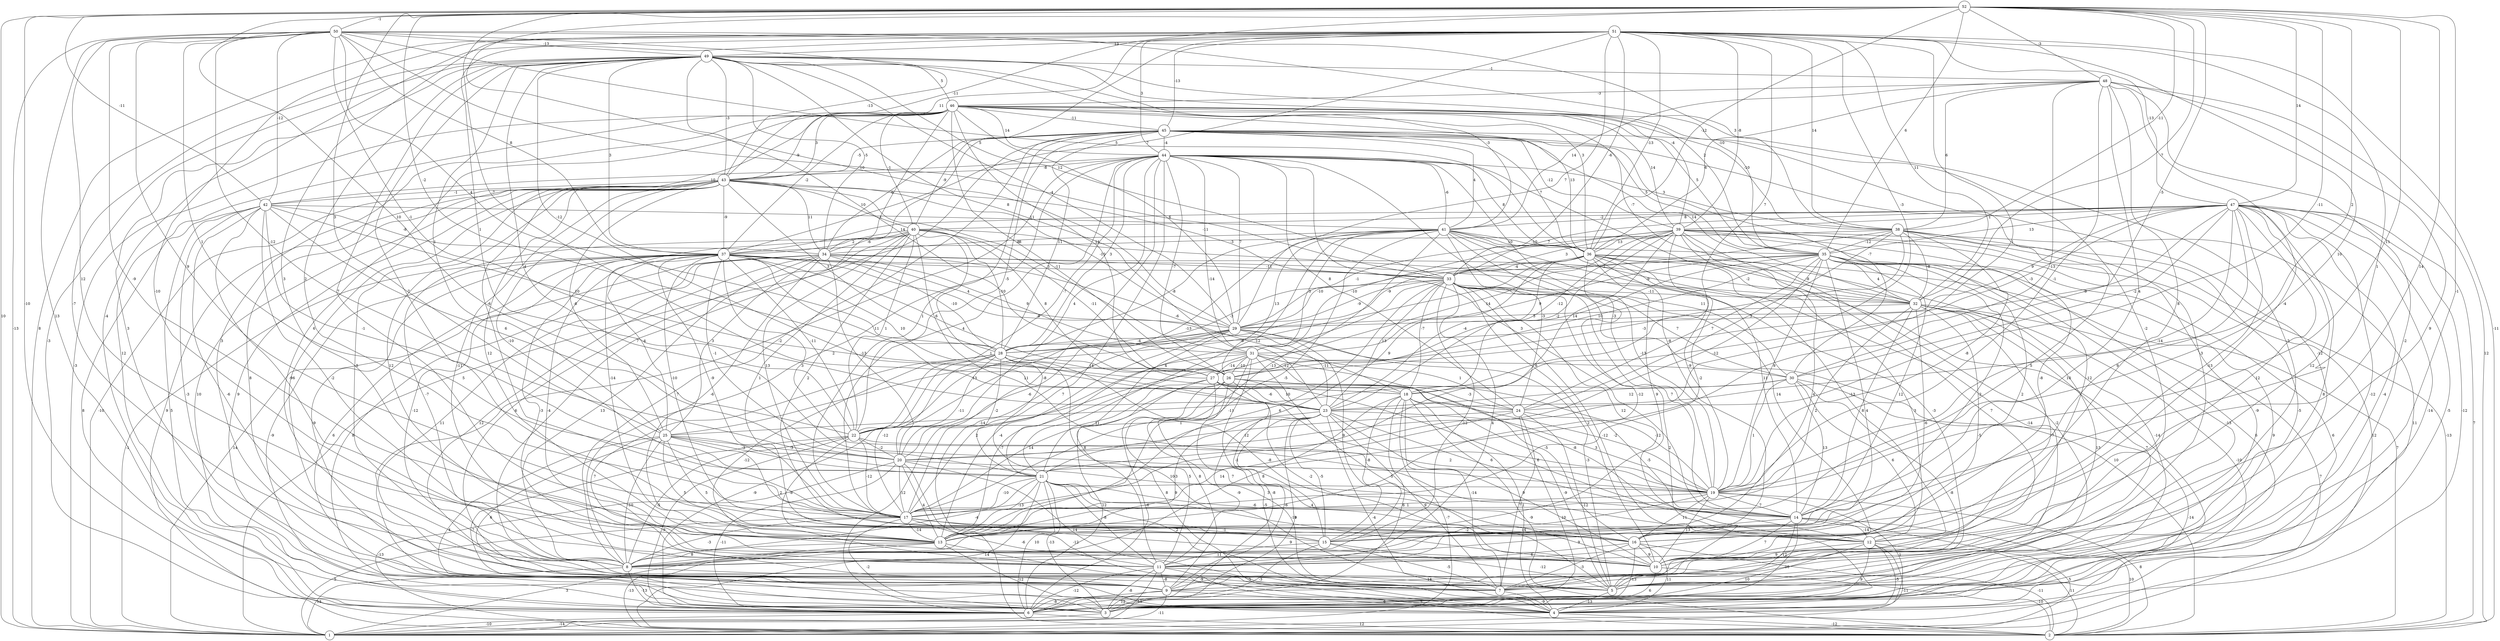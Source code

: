 graph { 
	 fontname="Helvetica,Arial,sans-serif" 
	 node [shape = circle]; 
	 52 -- 1 [label = "10"];
	 52 -- 5 [label = "-1"];
	 52 -- 6 [label = "-10"];
	 52 -- 16 [label = "14"];
	 52 -- 18 [label = "-7"];
	 52 -- 19 [label = "11"];
	 52 -- 22 [label = "10"];
	 52 -- 23 [label = "2"];
	 52 -- 24 [label = "-11"];
	 52 -- 25 [label = "3"];
	 52 -- 28 [label = "-2"];
	 52 -- 29 [label = "10"];
	 52 -- 30 [label = "-5"];
	 52 -- 32 [label = "-7"];
	 52 -- 35 [label = "6"];
	 52 -- 36 [label = "-12"];
	 52 -- 38 [label = "-11"];
	 52 -- 42 [label = "-11"];
	 52 -- 43 [label = "-11"];
	 52 -- 47 [label = "14"];
	 52 -- 48 [label = "-3"];
	 52 -- 50 [label = "-1"];
	 51 -- 1 [label = "8"];
	 51 -- 2 [label = "-11"];
	 51 -- 6 [label = "-4"];
	 51 -- 11 [label = "-10"];
	 51 -- 13 [label = "3"];
	 51 -- 14 [label = "1"];
	 51 -- 18 [label = "7"];
	 51 -- 19 [label = "10"];
	 51 -- 21 [label = "1"];
	 51 -- 22 [label = "1"];
	 51 -- 26 [label = "-3"];
	 51 -- 29 [label = "7"];
	 51 -- 32 [label = "11"];
	 51 -- 33 [label = "-6"];
	 51 -- 34 [label = "5"];
	 51 -- 36 [label = "-13"];
	 51 -- 37 [label = "7"];
	 51 -- 38 [label = "14"];
	 51 -- 39 [label = "-8"];
	 51 -- 43 [label = "11"];
	 51 -- 44 [label = "3"];
	 51 -- 45 [label = "-13"];
	 51 -- 47 [label = "-13"];
	 51 -- 49 [label = "-13"];
	 50 -- 1 [label = "-13"];
	 50 -- 3 [label = "13"];
	 50 -- 13 [label = "12"];
	 50 -- 15 [label = "-9"];
	 50 -- 17 [label = "9"];
	 50 -- 20 [label = "-12"];
	 50 -- 21 [label = "1"];
	 50 -- 23 [label = "-1"];
	 50 -- 28 [label = "4"];
	 50 -- 33 [label = "-9"];
	 50 -- 35 [label = "-10"];
	 50 -- 36 [label = "5"];
	 50 -- 37 [label = "8"];
	 50 -- 38 [label = "3"];
	 50 -- 42 [label = "-12"];
	 50 -- 43 [label = "-13"];
	 50 -- 49 [label = "-13"];
	 49 -- 2 [label = "-3"];
	 49 -- 4 [label = "3"];
	 49 -- 8 [label = "-7"];
	 49 -- 13 [label = "7"];
	 49 -- 16 [label = "-7"];
	 49 -- 17 [label = "2"];
	 49 -- 18 [label = "-12"];
	 49 -- 19 [label = "4"];
	 49 -- 25 [label = "1"];
	 49 -- 26 [label = "1"];
	 49 -- 29 [label = "-4"];
	 49 -- 31 [label = "8"];
	 49 -- 33 [label = "12"];
	 49 -- 34 [label = "-5"];
	 49 -- 35 [label = "2"];
	 49 -- 36 [label = "3"];
	 49 -- 37 [label = "3"];
	 49 -- 39 [label = "-4"];
	 49 -- 41 [label = "-3"];
	 49 -- 43 [label = "-3"];
	 49 -- 46 [label = "5"];
	 49 -- 48 [label = "-1"];
	 48 -- 2 [label = "12"];
	 48 -- 3 [label = "-2"];
	 48 -- 9 [label = "9"];
	 48 -- 12 [label = "-4"];
	 48 -- 14 [label = "4"];
	 48 -- 16 [label = "8"];
	 48 -- 19 [label = "-1"];
	 48 -- 21 [label = "-13"];
	 48 -- 36 [label = "6"];
	 48 -- 38 [label = "6"];
	 48 -- 41 [label = "14"];
	 48 -- 46 [label = "-3"];
	 47 -- 2 [label = "7"];
	 47 -- 3 [label = "-5"];
	 47 -- 4 [label = "-12"];
	 47 -- 5 [label = "-4"];
	 47 -- 6 [label = "-14"];
	 47 -- 7 [label = "-12"];
	 47 -- 9 [label = "8"];
	 47 -- 11 [label = "12"];
	 47 -- 12 [label = "12"];
	 47 -- 13 [label = "9"];
	 47 -- 15 [label = "-13"];
	 47 -- 18 [label = "-8"];
	 47 -- 19 [label = "-14"];
	 47 -- 28 [label = "-3"];
	 47 -- 29 [label = "9"];
	 47 -- 30 [label = "-2"];
	 47 -- 33 [label = "7"];
	 47 -- 35 [label = "13"];
	 47 -- 37 [label = "14"];
	 47 -- 39 [label = "1"];
	 47 -- 40 [label = "-2"];
	 47 -- 41 [label = "8"];
	 46 -- 1 [label = "-3"];
	 46 -- 5 [label = "7"];
	 46 -- 6 [label = "12"];
	 46 -- 7 [label = "-3"];
	 46 -- 8 [label = "6"];
	 46 -- 9 [label = "3"];
	 46 -- 10 [label = "-2"];
	 46 -- 17 [label = "-6"];
	 46 -- 26 [label = "8"];
	 46 -- 27 [label = "14"];
	 46 -- 29 [label = "6"];
	 46 -- 32 [label = "-7"];
	 46 -- 35 [label = "5"];
	 46 -- 36 [label = "13"];
	 46 -- 37 [label = "-2"];
	 46 -- 38 [label = "-10"];
	 46 -- 39 [label = "14"];
	 46 -- 40 [label = "-1"];
	 46 -- 43 [label = "3"];
	 46 -- 44 [label = "14"];
	 46 -- 45 [label = "-11"];
	 45 -- 1 [label = "5"];
	 45 -- 5 [label = "-12"];
	 45 -- 7 [label = "3"];
	 45 -- 8 [label = "-2"];
	 45 -- 17 [label = "1"];
	 45 -- 22 [label = "-5"];
	 45 -- 28 [label = "11"];
	 45 -- 30 [label = "-7"];
	 45 -- 32 [label = "14"];
	 45 -- 34 [label = "-6"];
	 45 -- 35 [label = "5"];
	 45 -- 36 [label = "7"];
	 45 -- 39 [label = "-12"];
	 45 -- 40 [label = "-9"];
	 45 -- 41 [label = "4"];
	 45 -- 43 [label = "-5"];
	 45 -- 44 [label = "-4"];
	 44 -- 2 [label = "7"];
	 44 -- 3 [label = "-10"];
	 44 -- 4 [label = "10"];
	 44 -- 6 [label = "-8"];
	 44 -- 8 [label = "2"];
	 44 -- 14 [label = "3"];
	 44 -- 16 [label = "-8"];
	 44 -- 17 [label = "4"];
	 44 -- 19 [label = "-3"];
	 44 -- 20 [label = "4"];
	 44 -- 22 [label = "-7"];
	 44 -- 23 [label = "-14"];
	 44 -- 24 [label = "8"];
	 44 -- 26 [label = "-7"];
	 44 -- 28 [label = "3"];
	 44 -- 29 [label = "7"];
	 44 -- 36 [label = "8"];
	 44 -- 38 [label = "3"];
	 44 -- 41 [label = "-6"];
	 44 -- 42 [label = "10"];
	 44 -- 43 [label = "-8"];
	 43 -- 1 [label = "-10"];
	 43 -- 2 [label = "9"];
	 43 -- 4 [label = "9"];
	 43 -- 5 [label = "6"];
	 43 -- 6 [label = "10"];
	 43 -- 8 [label = "-5"];
	 43 -- 9 [label = "8"];
	 43 -- 10 [label = "-11"];
	 43 -- 11 [label = "12"];
	 43 -- 13 [label = "12"];
	 43 -- 17 [label = "-10"];
	 43 -- 25 [label = "-8"];
	 43 -- 28 [label = "3"];
	 43 -- 29 [label = "-10"];
	 43 -- 31 [label = "3"];
	 43 -- 33 [label = "-11"];
	 43 -- 34 [label = "11"];
	 43 -- 37 [label = "-9"];
	 43 -- 40 [label = "10"];
	 43 -- 42 [label = "-1"];
	 42 -- 3 [label = "5"];
	 42 -- 5 [label = "-6"];
	 42 -- 6 [label = "8"];
	 42 -- 9 [label = "-3"];
	 42 -- 10 [label = "-2"];
	 42 -- 11 [label = "-9"];
	 42 -- 20 [label = "6"];
	 42 -- 21 [label = "-1"];
	 42 -- 26 [label = "10"];
	 42 -- 34 [label = "-8"];
	 42 -- 41 [label = "11"];
	 41 -- 5 [label = "-3"];
	 41 -- 6 [label = "-14"];
	 41 -- 10 [label = "14"];
	 41 -- 13 [label = "-5"];
	 41 -- 17 [label = "-13"];
	 41 -- 19 [label = "-13"];
	 41 -- 21 [label = "-12"];
	 41 -- 22 [label = "-13"];
	 41 -- 24 [label = "-3"];
	 41 -- 26 [label = "13"];
	 41 -- 28 [label = "-8"];
	 41 -- 31 [label = "5"];
	 41 -- 34 [label = "-8"];
	 41 -- 35 [label = "-10"];
	 41 -- 36 [label = "10"];
	 40 -- 7 [label = "6"];
	 40 -- 8 [label = "-7"];
	 40 -- 12 [label = "11"];
	 40 -- 13 [label = "-14"];
	 40 -- 15 [label = "1"];
	 40 -- 16 [label = "2"];
	 40 -- 17 [label = "13"];
	 40 -- 19 [label = "1"];
	 40 -- 22 [label = "1"];
	 40 -- 26 [label = "-11"];
	 40 -- 27 [label = "8"];
	 40 -- 28 [label = "-10"];
	 40 -- 30 [label = "11"];
	 40 -- 34 [label = "-6"];
	 40 -- 37 [label = "2"];
	 39 -- 1 [label = "12"];
	 39 -- 2 [label = "-13"];
	 39 -- 3 [label = "-2"];
	 39 -- 5 [label = "-9"];
	 39 -- 8 [label = "4"];
	 39 -- 9 [label = "7"];
	 39 -- 12 [label = "-12"];
	 39 -- 13 [label = "-2"];
	 39 -- 16 [label = "-8"];
	 39 -- 17 [label = "6"];
	 39 -- 18 [label = "-12"];
	 39 -- 23 [label = "-2"];
	 39 -- 27 [label = "14"];
	 39 -- 29 [label = "-1"];
	 39 -- 31 [label = "-10"];
	 39 -- 33 [label = "3"];
	 39 -- 36 [label = "13"];
	 38 -- 4 [label = "11"];
	 38 -- 7 [label = "-5"];
	 38 -- 17 [label = "5"];
	 38 -- 19 [label = "-8"];
	 38 -- 22 [label = "-3"];
	 38 -- 24 [label = "3"];
	 38 -- 28 [label = "-9"];
	 38 -- 32 [label = "-8"];
	 38 -- 35 [label = "-12"];
	 38 -- 37 [label = "-3"];
	 37 -- 1 [label = "-1"];
	 37 -- 3 [label = "-9"];
	 37 -- 4 [label = "6"];
	 37 -- 8 [label = "-12"];
	 37 -- 9 [label = "-9"];
	 37 -- 10 [label = "-4"];
	 37 -- 11 [label = "-3"];
	 37 -- 16 [label = "7"];
	 37 -- 17 [label = "-9"];
	 37 -- 19 [label = "3"];
	 37 -- 21 [label = "-1"];
	 37 -- 22 [label = "-11"];
	 37 -- 23 [label = "11"];
	 37 -- 24 [label = "10"];
	 37 -- 25 [label = "-4"];
	 37 -- 27 [label = "6"];
	 37 -- 29 [label = "4"];
	 37 -- 30 [label = "-8"];
	 37 -- 32 [label = "-9"];
	 37 -- 33 [label = "-11"];
	 36 -- 2 [label = "7"];
	 36 -- 3 [label = "-14"];
	 36 -- 10 [label = "3"];
	 36 -- 12 [label = "-13"];
	 36 -- 13 [label = "-12"];
	 36 -- 14 [label = "11"];
	 36 -- 15 [label = "9"];
	 36 -- 19 [label = "-9"];
	 36 -- 21 [label = "9"];
	 36 -- 23 [label = "-4"];
	 36 -- 25 [label = "-6"];
	 36 -- 29 [label = "-10"];
	 36 -- 32 [label = "-8"];
	 36 -- 33 [label = "-4"];
	 35 -- 3 [label = "6"];
	 35 -- 4 [label = "6"];
	 35 -- 5 [label = "-13"];
	 35 -- 6 [label = "9"];
	 35 -- 8 [label = "4"];
	 35 -- 13 [label = "12"];
	 35 -- 15 [label = "-2"];
	 35 -- 16 [label = "2"];
	 35 -- 19 [label = "9"];
	 35 -- 20 [label = "-12"];
	 35 -- 24 [label = "7"];
	 35 -- 26 [label = "14"];
	 35 -- 27 [label = "10"];
	 35 -- 31 [label = "9"];
	 35 -- 32 [label = "4"];
	 35 -- 33 [label = "-2"];
	 34 -- 1 [label = "14"];
	 34 -- 3 [label = "8"];
	 34 -- 5 [label = "12"];
	 34 -- 7 [label = "11"];
	 34 -- 8 [label = "13"];
	 34 -- 13 [label = "-6"];
	 34 -- 18 [label = "-6"];
	 34 -- 20 [label = "-13"];
	 34 -- 25 [label = "3"];
	 34 -- 28 [label = "-10"];
	 34 -- 31 [label = "9"];
	 34 -- 32 [label = "-2"];
	 34 -- 33 [label = "-11"];
	 33 -- 2 [label = "10"];
	 33 -- 4 [label = "2"];
	 33 -- 5 [label = "-12"];
	 33 -- 8 [label = "-12"];
	 33 -- 10 [label = "2"];
	 33 -- 11 [label = "4"];
	 33 -- 12 [label = "12"];
	 33 -- 13 [label = "6"];
	 33 -- 14 [label = "7"];
	 33 -- 18 [label = "-7"];
	 33 -- 21 [label = "4"];
	 33 -- 23 [label = "13"];
	 33 -- 28 [label = "-3"];
	 33 -- 29 [label = "-9"];
	 33 -- 30 [label = "7"];
	 33 -- 32 [label = "-11"];
	 32 -- 1 [label = "7"];
	 32 -- 3 [label = "-10"];
	 32 -- 5 [label = "7"];
	 32 -- 7 [label = "13"];
	 32 -- 10 [label = "-7"];
	 32 -- 11 [label = "-5"];
	 32 -- 14 [label = "8"];
	 32 -- 16 [label = "-6"];
	 32 -- 17 [label = "2"];
	 32 -- 29 [label = "5"];
	 31 -- 5 [label = "-5"];
	 31 -- 6 [label = "-8"];
	 31 -- 9 [label = "8"];
	 31 -- 13 [label = "-7"];
	 31 -- 16 [label = "-5"];
	 31 -- 17 [label = "2"];
	 31 -- 18 [label = "-12"];
	 31 -- 24 [label = "1"];
	 31 -- 26 [label = "-10"];
	 31 -- 27 [label = "-14"];
	 30 -- 1 [label = "-14"];
	 30 -- 9 [label = "-8"];
	 30 -- 12 [label = "6"];
	 30 -- 14 [label = "13"];
	 30 -- 19 [label = "1"];
	 30 -- 23 [label = "12"];
	 30 -- 25 [label = "-11"];
	 29 -- 5 [label = "-3"];
	 29 -- 11 [label = "8"];
	 29 -- 13 [label = "-4"];
	 29 -- 15 [label = "9"];
	 29 -- 17 [label = "-14"];
	 29 -- 20 [label = "-6"];
	 29 -- 22 [label = "13"];
	 29 -- 23 [label = "-11"];
	 29 -- 28 [label = "-4"];
	 28 -- 4 [label = "8"];
	 28 -- 5 [label = "-3"];
	 28 -- 6 [label = "-9"];
	 28 -- 9 [label = "7"];
	 28 -- 10 [label = "-8"];
	 28 -- 11 [label = "-12"];
	 28 -- 17 [label = "-12"];
	 28 -- 20 [label = "-11"];
	 28 -- 21 [label = "-2"];
	 28 -- 27 [label = "14"];
	 27 -- 6 [label = "12"];
	 27 -- 7 [label = "3"];
	 27 -- 10 [label = "-2"];
	 27 -- 12 [label = "6"];
	 27 -- 19 [label = "-2"];
	 27 -- 21 [label = "11"];
	 27 -- 23 [label = "-6"];
	 27 -- 24 [label = "-3"];
	 26 -- 4 [label = "-5"];
	 26 -- 6 [label = "-6"];
	 26 -- 11 [label = "5"];
	 26 -- 14 [label = "-8"];
	 26 -- 15 [label = "-1"];
	 26 -- 17 [label = "14"];
	 26 -- 19 [label = "-12"];
	 26 -- 23 [label = "10"];
	 25 -- 3 [label = "4"];
	 25 -- 8 [label = "-10"];
	 25 -- 9 [label = "6"];
	 25 -- 12 [label = "2"];
	 25 -- 14 [label = "10"];
	 25 -- 15 [label = "5"];
	 25 -- 16 [label = "5"];
	 25 -- 20 [label = "-3"];
	 25 -- 21 [label = "-3"];
	 24 -- 5 [label = "-12"];
	 24 -- 6 [label = "10"];
	 24 -- 7 [label = "7"];
	 24 -- 13 [label = "14"];
	 24 -- 14 [label = "-5"];
	 24 -- 20 [label = "12"];
	 23 -- 3 [label = "9"];
	 23 -- 4 [label = "-4"];
	 23 -- 7 [label = "9"];
	 23 -- 8 [label = "9"];
	 23 -- 9 [label = "-6"];
	 23 -- 10 [label = "9"];
	 23 -- 11 [label = "-9"];
	 23 -- 14 [label = "6"];
	 23 -- 15 [label = "-5"];
	 23 -- 19 [label = "3"];
	 23 -- 22 [label = "1"];
	 22 -- 3 [label = "-7"];
	 22 -- 6 [label = "-9"];
	 22 -- 8 [label = "-5"];
	 22 -- 13 [label = "-8"];
	 22 -- 17 [label = "-12"];
	 22 -- 19 [label = "2"];
	 22 -- 20 [label = "-2"];
	 21 -- 2 [label = "14"];
	 21 -- 3 [label = "-13"];
	 21 -- 6 [label = "10"];
	 21 -- 7 [label = "2"];
	 21 -- 8 [label = "-4"];
	 21 -- 10 [label = "-11"];
	 21 -- 11 [label = "-8"];
	 21 -- 12 [label = "4"];
	 21 -- 13 [label = "-13"];
	 21 -- 16 [label = "-6"];
	 21 -- 17 [label = "-10"];
	 20 -- 2 [label = "-13"];
	 20 -- 4 [label = "-12"];
	 20 -- 6 [label = "-11"];
	 20 -- 7 [label = "14"];
	 20 -- 13 [label = "4"];
	 20 -- 17 [label = "12"];
	 20 -- 19 [label = "7"];
	 19 -- 2 [label = "8"];
	 19 -- 4 [label = "1"];
	 19 -- 8 [label = "-2"];
	 19 -- 10 [label = "13"];
	 19 -- 14 [label = "7"];
	 19 -- 16 [label = "11"];
	 19 -- 17 [label = "1"];
	 18 -- 1 [label = "-7"];
	 18 -- 2 [label = "-9"];
	 18 -- 3 [label = "6"];
	 18 -- 4 [label = "1"];
	 18 -- 5 [label = "-9"];
	 18 -- 7 [label = "-14"];
	 18 -- 8 [label = "8"];
	 18 -- 15 [label = "-8"];
	 17 -- 1 [label = "5"];
	 17 -- 3 [label = "-2"];
	 17 -- 8 [label = "-3"];
	 17 -- 10 [label = "9"];
	 17 -- 11 [label = "-6"];
	 17 -- 13 [label = "-14"];
	 17 -- 15 [label = "-1"];
	 17 -- 16 [label = "14"];
	 16 -- 2 [label = "-11"];
	 16 -- 4 [label = "11"];
	 16 -- 6 [label = "-13"];
	 16 -- 7 [label = "-3"];
	 16 -- 10 [label = "9"];
	 16 -- 11 [label = "6"];
	 15 -- 5 [label = "-12"];
	 15 -- 6 [label = "-3"];
	 15 -- 7 [label = "-5"];
	 15 -- 11 [label = "11"];
	 14 -- 1 [label = "5"];
	 14 -- 2 [label = "10"];
	 14 -- 3 [label = "-10"];
	 14 -- 5 [label = "12"];
	 14 -- 10 [label = "7"];
	 14 -- 11 [label = "9"];
	 14 -- 12 [label = "-14"];
	 13 -- 1 [label = "3"];
	 13 -- 2 [label = "-13"];
	 13 -- 3 [label = "-12"];
	 13 -- 4 [label = "-9"];
	 13 -- 8 [label = "8"];
	 12 -- 1 [label = "-11"];
	 12 -- 2 [label = "11"];
	 12 -- 3 [label = "9"];
	 12 -- 4 [label = "-5"];
	 12 -- 6 [label = "10"];
	 12 -- 10 [label = "9"];
	 11 -- 1 [label = "-13"];
	 11 -- 2 [label = "5"];
	 11 -- 3 [label = "-8"];
	 11 -- 5 [label = "-14"];
	 11 -- 6 [label = "-12"];
	 11 -- 9 [label = "-8"];
	 10 -- 2 [label = "-10"];
	 10 -- 6 [label = "6"];
	 9 -- 1 [label = "-11"];
	 9 -- 3 [label = "12"];
	 9 -- 4 [label = "6"];
	 9 -- 6 [label = "-8"];
	 8 -- 1 [label = "13"];
	 8 -- 6 [label = "-13"];
	 8 -- 7 [label = "3"];
	 7 -- 4 [label = "-9"];
	 6 -- 1 [label = "-10"];
	 6 -- 2 [label = "12"];
	 5 -- 4 [label = "-13"];
	 4 -- 2 [label = "-12"];
	 3 -- 1 [label = "-14"];
	 1;
	 2;
	 3;
	 4;
	 5;
	 6;
	 7;
	 8;
	 9;
	 10;
	 11;
	 12;
	 13;
	 14;
	 15;
	 16;
	 17;
	 18;
	 19;
	 20;
	 21;
	 22;
	 23;
	 24;
	 25;
	 26;
	 27;
	 28;
	 29;
	 30;
	 31;
	 32;
	 33;
	 34;
	 35;
	 36;
	 37;
	 38;
	 39;
	 40;
	 41;
	 42;
	 43;
	 44;
	 45;
	 46;
	 47;
	 48;
	 49;
	 50;
	 51;
	 52;
}
